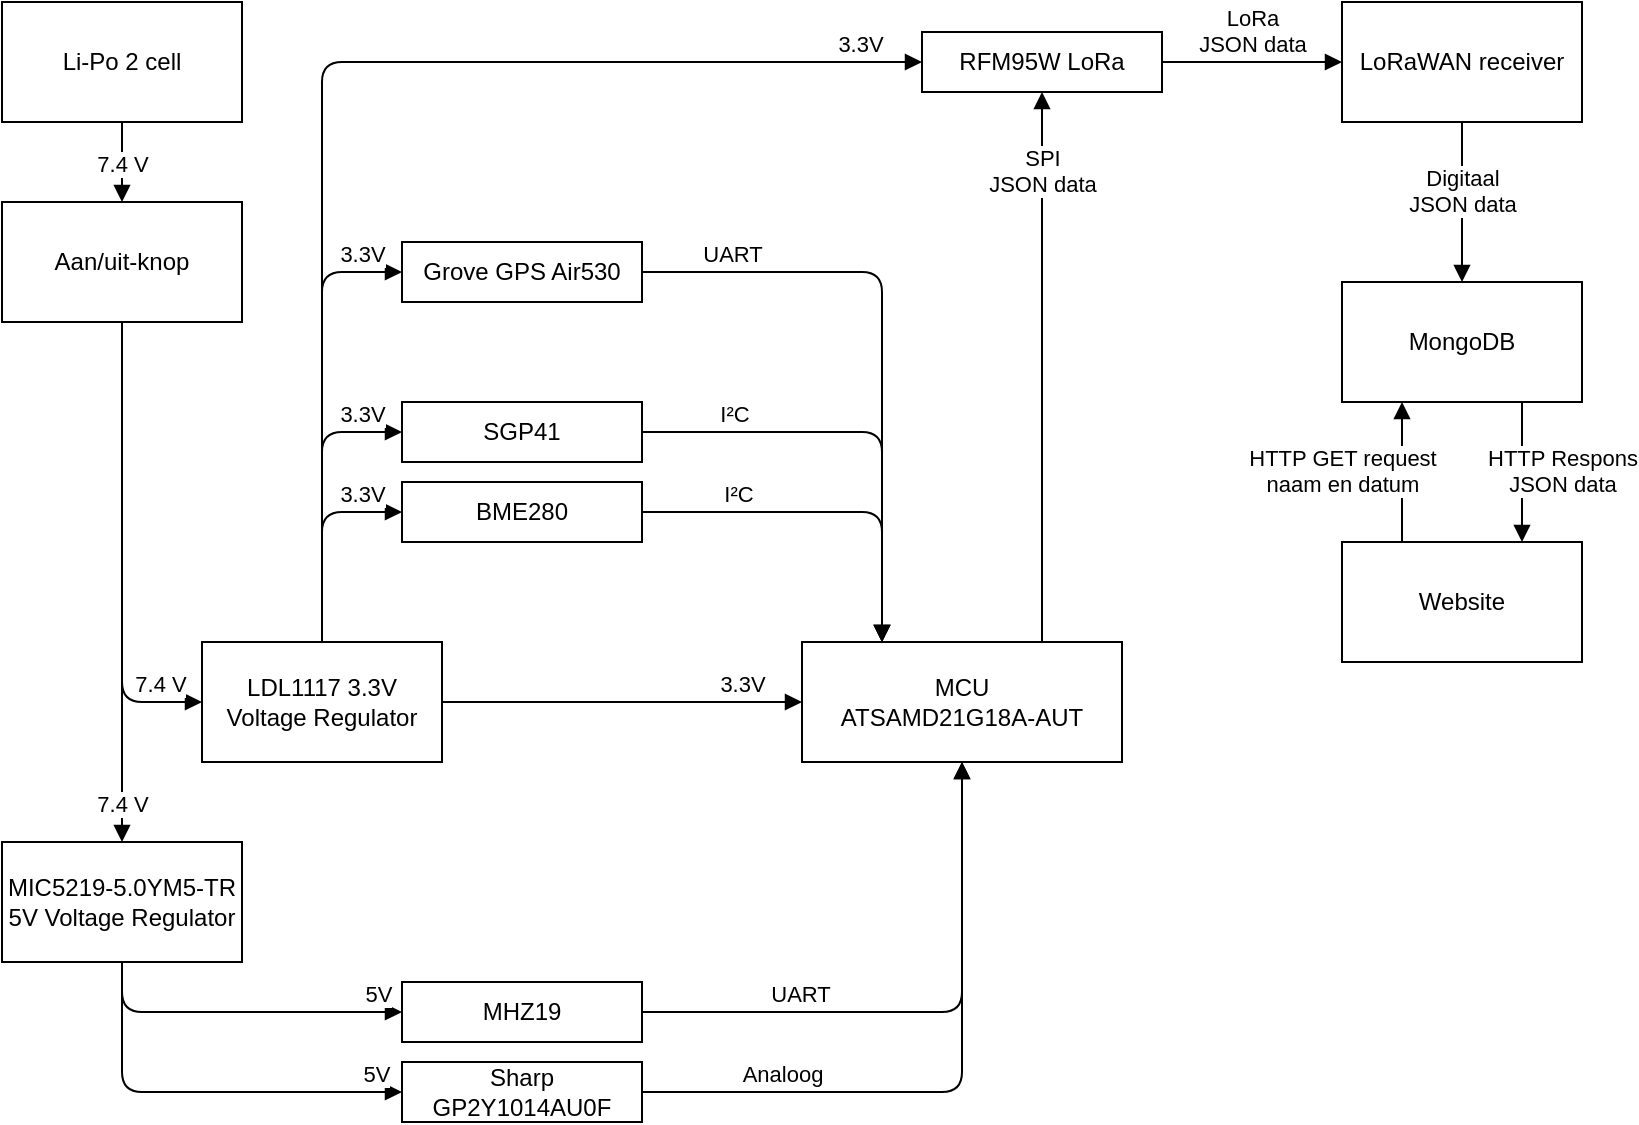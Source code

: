 <mxfile version="15.7.3" type="device"><diagram id="DnlSXQdmpU_UbplTDDjH" name="Pagina-1"><mxGraphModel dx="1102" dy="875" grid="1" gridSize="10" guides="1" tooltips="1" connect="1" arrows="1" fold="1" page="1" pageScale="1" pageWidth="827" pageHeight="1169" math="0" shadow="0"><root><mxCell id="0"/><mxCell id="1" parent="0"/><mxCell id="5vOnl-Bp9BRZOPpWkiGO-2" value="Aan/uit-knop" style="rounded=0;whiteSpace=wrap;html=1;" parent="1" vertex="1"><mxGeometry x="40" y="140" width="120" height="60" as="geometry"/></mxCell><mxCell id="vBzpkqg0vLZWILdxWITh-1" value="Li-Po 2 cell" style="rounded=0;whiteSpace=wrap;html=1;" parent="1" vertex="1"><mxGeometry x="40" y="40" width="120" height="60" as="geometry"/></mxCell><mxCell id="vBzpkqg0vLZWILdxWITh-2" value="7.4 V" style="html=1;verticalAlign=bottom;endArrow=block;exitX=0.5;exitY=1;exitDx=0;exitDy=0;entryX=0.5;entryY=0;entryDx=0;entryDy=0;" parent="1" source="vBzpkqg0vLZWILdxWITh-1" target="5vOnl-Bp9BRZOPpWkiGO-2" edge="1"><mxGeometry x="0.5" width="80" relative="1" as="geometry"><mxPoint x="320" y="239.5" as="sourcePoint"/><mxPoint x="340" y="300" as="targetPoint"/><Array as="points"><mxPoint x="100" y="130"/></Array><mxPoint as="offset"/></mxGeometry></mxCell><mxCell id="vBzpkqg0vLZWILdxWITh-4" value="7.4 V" style="html=1;verticalAlign=bottom;endArrow=block;exitX=0.5;exitY=1;exitDx=0;exitDy=0;" parent="1" source="5vOnl-Bp9BRZOPpWkiGO-2" target="AiEvMfuDoS1n28XYG7sD-2" edge="1"><mxGeometry x="0.923" width="80" relative="1" as="geometry"><mxPoint x="110" y="198" as="sourcePoint"/><mxPoint x="100" y="240" as="targetPoint"/><Array as="points"/><mxPoint as="offset"/></mxGeometry></mxCell><mxCell id="srYokaDhOD0vxYr85T8N-5" value="SGP41" style="rounded=0;whiteSpace=wrap;html=1;" parent="1" vertex="1"><mxGeometry x="240" y="240" width="120" height="30" as="geometry"/></mxCell><mxCell id="srYokaDhOD0vxYr85T8N-6" value="BME280" style="rounded=0;whiteSpace=wrap;html=1;" parent="1" vertex="1"><mxGeometry x="240" y="280" width="120" height="30" as="geometry"/></mxCell><mxCell id="srYokaDhOD0vxYr85T8N-7" value="MCU &lt;br&gt;ATSAMD21G18A-AUT" style="rounded=0;whiteSpace=wrap;html=1;" parent="1" vertex="1"><mxGeometry x="440" y="360" width="160" height="60" as="geometry"/></mxCell><mxCell id="srYokaDhOD0vxYr85T8N-8" value="MHZ19" style="rounded=0;whiteSpace=wrap;html=1;" parent="1" vertex="1"><mxGeometry x="240" y="530" width="120" height="30" as="geometry"/></mxCell><mxCell id="srYokaDhOD0vxYr85T8N-9" value="Sharp GP2Y1014AU0F" style="rounded=0;whiteSpace=wrap;html=1;" parent="1" vertex="1"><mxGeometry x="240" y="570" width="120" height="30" as="geometry"/></mxCell><mxCell id="srYokaDhOD0vxYr85T8N-13" value="5V" style="html=1;verticalAlign=bottom;endArrow=block;exitX=0.5;exitY=1;exitDx=0;exitDy=0;entryX=0;entryY=0.5;entryDx=0;entryDy=0;" parent="1" source="AiEvMfuDoS1n28XYG7sD-2" target="srYokaDhOD0vxYr85T8N-9" edge="1"><mxGeometry x="0.873" width="80" relative="1" as="geometry"><mxPoint x="70" y="440" as="sourcePoint"/><mxPoint x="450" y="655" as="targetPoint"/><Array as="points"><mxPoint x="100" y="585"/></Array><mxPoint as="offset"/></mxGeometry></mxCell><mxCell id="srYokaDhOD0vxYr85T8N-14" value="5V" style="html=1;verticalAlign=bottom;endArrow=block;exitX=0.5;exitY=1;exitDx=0;exitDy=0;entryX=0;entryY=0.5;entryDx=0;entryDy=0;" parent="1" source="AiEvMfuDoS1n28XYG7sD-2" target="srYokaDhOD0vxYr85T8N-8" edge="1"><mxGeometry x="0.855" width="80" relative="1" as="geometry"><mxPoint x="70" y="440" as="sourcePoint"/><mxPoint x="250" y="595" as="targetPoint"/><Array as="points"><mxPoint x="100" y="545"/></Array><mxPoint as="offset"/></mxGeometry></mxCell><mxCell id="srYokaDhOD0vxYr85T8N-15" value="3.3V" style="html=1;verticalAlign=bottom;endArrow=block;entryX=0;entryY=0.5;entryDx=0;entryDy=0;exitX=1;exitY=0.5;exitDx=0;exitDy=0;" parent="1" source="AiEvMfuDoS1n28XYG7sD-1" target="srYokaDhOD0vxYr85T8N-7" edge="1"><mxGeometry x="0.667" width="80" relative="1" as="geometry"><mxPoint x="230" y="340" as="sourcePoint"/><mxPoint x="250" y="415" as="targetPoint"/><Array as="points"/><mxPoint as="offset"/></mxGeometry></mxCell><mxCell id="srYokaDhOD0vxYr85T8N-21" value="3.3V" style="html=1;verticalAlign=bottom;endArrow=block;entryX=0;entryY=0.5;entryDx=0;entryDy=0;" parent="1" target="srYokaDhOD0vxYr85T8N-5" edge="1"><mxGeometry x="0.68" width="80" relative="1" as="geometry"><mxPoint x="200" y="340" as="sourcePoint"/><mxPoint x="250" y="225" as="targetPoint"/><Array as="points"><mxPoint x="200" y="255"/></Array><mxPoint as="offset"/></mxGeometry></mxCell><mxCell id="srYokaDhOD0vxYr85T8N-22" value="3.3V" style="html=1;verticalAlign=bottom;endArrow=block;entryX=0;entryY=0.5;entryDx=0;entryDy=0;" parent="1" target="srYokaDhOD0vxYr85T8N-6" edge="1"><mxGeometry x="0.529" width="80" relative="1" as="geometry"><mxPoint x="200" y="340" as="sourcePoint"/><mxPoint x="250" y="265" as="targetPoint"/><Array as="points"><mxPoint x="200" y="295"/></Array><mxPoint as="offset"/></mxGeometry></mxCell><mxCell id="srYokaDhOD0vxYr85T8N-24" value="UART" style="html=1;verticalAlign=bottom;endArrow=block;exitX=1;exitY=0.5;exitDx=0;exitDy=0;entryX=0.5;entryY=1;entryDx=0;entryDy=0;" parent="1" source="srYokaDhOD0vxYr85T8N-8" target="srYokaDhOD0vxYr85T8N-7" edge="1"><mxGeometry x="-0.448" width="80" relative="1" as="geometry"><mxPoint x="80" y="450" as="sourcePoint"/><mxPoint x="515" y="510" as="targetPoint"/><Array as="points"><mxPoint x="520" y="545"/></Array><mxPoint as="offset"/></mxGeometry></mxCell><mxCell id="srYokaDhOD0vxYr85T8N-25" value="Analoog" style="html=1;verticalAlign=bottom;endArrow=block;exitX=1;exitY=0.5;exitDx=0;exitDy=0;entryX=0.5;entryY=1;entryDx=0;entryDy=0;" parent="1" source="srYokaDhOD0vxYr85T8N-9" target="srYokaDhOD0vxYr85T8N-7" edge="1"><mxGeometry x="-0.568" width="80" relative="1" as="geometry"><mxPoint x="370" y="555" as="sourcePoint"/><mxPoint x="515" y="510" as="targetPoint"/><Array as="points"><mxPoint x="520" y="585"/></Array><mxPoint as="offset"/></mxGeometry></mxCell><mxCell id="srYokaDhOD0vxYr85T8N-26" value="I²C" style="html=1;verticalAlign=bottom;endArrow=block;exitX=1;exitY=0.5;exitDx=0;exitDy=0;entryX=0.25;entryY=0;entryDx=0;entryDy=0;" parent="1" source="srYokaDhOD0vxYr85T8N-6" target="srYokaDhOD0vxYr85T8N-7" edge="1"><mxGeometry x="-0.484" width="80" relative="1" as="geometry"><mxPoint x="370" y="415" as="sourcePoint"/><mxPoint x="480" y="380" as="targetPoint"/><Array as="points"><mxPoint x="480" y="295"/></Array><mxPoint as="offset"/></mxGeometry></mxCell><mxCell id="srYokaDhOD0vxYr85T8N-27" value="I²C" style="html=1;verticalAlign=bottom;endArrow=block;entryX=0.25;entryY=0;entryDx=0;entryDy=0;exitX=1;exitY=0.5;exitDx=0;exitDy=0;" parent="1" source="srYokaDhOD0vxYr85T8N-5" target="srYokaDhOD0vxYr85T8N-7" edge="1"><mxGeometry x="-0.59" width="80" relative="1" as="geometry"><mxPoint x="380" y="255" as="sourcePoint"/><mxPoint x="500.0" y="270" as="targetPoint"/><Array as="points"><mxPoint x="480" y="255"/></Array><mxPoint as="offset"/></mxGeometry></mxCell><mxCell id="srYokaDhOD0vxYr85T8N-34" value="LoRaWAN receiver" style="rounded=0;whiteSpace=wrap;html=1;" parent="1" vertex="1"><mxGeometry x="710" y="40" width="120" height="60" as="geometry"/></mxCell><mxCell id="srYokaDhOD0vxYr85T8N-35" value="MongoDB" style="rounded=0;whiteSpace=wrap;html=1;" parent="1" vertex="1"><mxGeometry x="710" y="180" width="120" height="60" as="geometry"/></mxCell><mxCell id="srYokaDhOD0vxYr85T8N-36" value="Website" style="rounded=0;whiteSpace=wrap;html=1;" parent="1" vertex="1"><mxGeometry x="710" y="310" width="120" height="60" as="geometry"/></mxCell><mxCell id="srYokaDhOD0vxYr85T8N-37" value="HTTP GET request&lt;br&gt;naam en datum" style="html=1;verticalAlign=bottom;endArrow=block;exitX=0.25;exitY=0;exitDx=0;exitDy=0;entryX=0.25;entryY=1;entryDx=0;entryDy=0;" parent="1" edge="1"><mxGeometry x="-0.429" y="30" width="80" relative="1" as="geometry"><mxPoint x="740" y="310" as="sourcePoint"/><mxPoint x="740" y="240" as="targetPoint"/><mxPoint as="offset"/></mxGeometry></mxCell><mxCell id="srYokaDhOD0vxYr85T8N-38" value="HTTP Respons&lt;br&gt;JSON data" style="html=1;verticalAlign=bottom;endArrow=block;exitX=0.75;exitY=1;exitDx=0;exitDy=0;entryX=0.75;entryY=0;entryDx=0;entryDy=0;" parent="1" source="srYokaDhOD0vxYr85T8N-35" target="srYokaDhOD0vxYr85T8N-36" edge="1"><mxGeometry x="0.429" y="20" width="80" relative="1" as="geometry"><mxPoint x="510" y="180" as="sourcePoint"/><mxPoint x="590" y="180" as="targetPoint"/><mxPoint as="offset"/></mxGeometry></mxCell><mxCell id="srYokaDhOD0vxYr85T8N-39" value="Digitaal&lt;br&gt;JSON data" style="html=1;verticalAlign=bottom;endArrow=block;exitX=0.5;exitY=1;exitDx=0;exitDy=0;entryX=0.5;entryY=0;entryDx=0;entryDy=0;" parent="1" source="srYokaDhOD0vxYr85T8N-34" target="srYokaDhOD0vxYr85T8N-35" edge="1"><mxGeometry x="0.25" width="80" relative="1" as="geometry"><mxPoint x="769.58" y="110" as="sourcePoint"/><mxPoint x="783" y="160" as="targetPoint"/><mxPoint as="offset"/></mxGeometry></mxCell><mxCell id="E2bTZ94-ArNE7u7Xh1Ha-2" value="RFM95W LoRa" style="rounded=0;whiteSpace=wrap;html=1;" parent="1" vertex="1"><mxGeometry x="500" y="55" width="120" height="30" as="geometry"/></mxCell><mxCell id="E2bTZ94-ArNE7u7Xh1Ha-3" value="LoRa&lt;br&gt;JSON data" style="html=1;verticalAlign=bottom;endArrow=block;exitX=1;exitY=0.5;exitDx=0;exitDy=0;entryX=0;entryY=0.5;entryDx=0;entryDy=0;" parent="1" source="E2bTZ94-ArNE7u7Xh1Ha-2" target="srYokaDhOD0vxYr85T8N-34" edge="1"><mxGeometry width="80" relative="1" as="geometry"><mxPoint x="640.0" y="110" as="sourcePoint"/><mxPoint x="640.0" y="190.0" as="targetPoint"/><mxPoint as="offset"/></mxGeometry></mxCell><mxCell id="E2bTZ94-ArNE7u7Xh1Ha-4" value="Grove GPS Air530" style="rounded=0;whiteSpace=wrap;html=1;" parent="1" vertex="1"><mxGeometry x="240" y="160" width="120" height="30" as="geometry"/></mxCell><mxCell id="E2bTZ94-ArNE7u7Xh1Ha-5" value="3.3V" style="html=1;verticalAlign=bottom;endArrow=block;entryX=0;entryY=0.5;entryDx=0;entryDy=0;" parent="1" target="E2bTZ94-ArNE7u7Xh1Ha-4" edge="1"><mxGeometry x="0.805" width="80" relative="1" as="geometry"><mxPoint x="200" y="340" as="sourcePoint"/><mxPoint x="250" y="145" as="targetPoint"/><Array as="points"><mxPoint x="200" y="175"/></Array><mxPoint as="offset"/></mxGeometry></mxCell><mxCell id="E2bTZ94-ArNE7u7Xh1Ha-6" value="UART" style="html=1;verticalAlign=bottom;endArrow=block;exitX=1;exitY=0.5;exitDx=0;exitDy=0;entryX=0.25;entryY=0;entryDx=0;entryDy=0;" parent="1" source="E2bTZ94-ArNE7u7Xh1Ha-4" target="srYokaDhOD0vxYr85T8N-7" edge="1"><mxGeometry x="-0.709" width="80" relative="1" as="geometry"><mxPoint x="380" y="180" as="sourcePoint"/><mxPoint x="520" y="240" as="targetPoint"/><Array as="points"><mxPoint x="480" y="175"/></Array><mxPoint as="offset"/></mxGeometry></mxCell><mxCell id="E2bTZ94-ArNE7u7Xh1Ha-7" value="3.3V" style="html=1;verticalAlign=bottom;endArrow=block;entryX=0;entryY=0.5;entryDx=0;entryDy=0;exitX=0.5;exitY=0;exitDx=0;exitDy=0;" parent="1" target="E2bTZ94-ArNE7u7Xh1Ha-2" edge="1" source="AiEvMfuDoS1n28XYG7sD-1"><mxGeometry x="0.893" width="80" relative="1" as="geometry"><mxPoint x="200" y="340" as="sourcePoint"/><mxPoint x="250" y="185.0" as="targetPoint"/><Array as="points"><mxPoint x="200" y="70"/></Array><mxPoint as="offset"/></mxGeometry></mxCell><mxCell id="E2bTZ94-ArNE7u7Xh1Ha-8" value="SPI&lt;br&gt;JSON data" style="html=1;verticalAlign=bottom;endArrow=block;entryX=0.5;entryY=1;entryDx=0;entryDy=0;" parent="1" target="E2bTZ94-ArNE7u7Xh1Ha-2" edge="1"><mxGeometry x="0.601" width="80" relative="1" as="geometry"><mxPoint x="560" y="360" as="sourcePoint"/><mxPoint x="570" y="100" as="targetPoint"/><mxPoint as="offset"/><Array as="points"/></mxGeometry></mxCell><mxCell id="AiEvMfuDoS1n28XYG7sD-1" value="LDL1117 3.3V&lt;br&gt;Voltage Regulator" style="rounded=0;whiteSpace=wrap;html=1;" vertex="1" parent="1"><mxGeometry x="140" y="360" width="120" height="60" as="geometry"/></mxCell><mxCell id="AiEvMfuDoS1n28XYG7sD-2" value="MIC5219-5.0YM5-TR&lt;br&gt;5V Voltage Regulator" style="rounded=0;whiteSpace=wrap;html=1;" vertex="1" parent="1"><mxGeometry x="40" y="460" width="120" height="60" as="geometry"/></mxCell><mxCell id="AiEvMfuDoS1n28XYG7sD-3" value="7.4 V" style="html=1;verticalAlign=bottom;endArrow=block;exitX=0.5;exitY=1;exitDx=0;exitDy=0;entryX=0;entryY=0.5;entryDx=0;entryDy=0;" edge="1" parent="1" target="AiEvMfuDoS1n28XYG7sD-1"><mxGeometry x="0.818" width="80" relative="1" as="geometry"><mxPoint x="100" y="200" as="sourcePoint"/><mxPoint x="140" y="380" as="targetPoint"/><Array as="points"><mxPoint x="100" y="390"/></Array><mxPoint as="offset"/></mxGeometry></mxCell></root></mxGraphModel></diagram></mxfile>